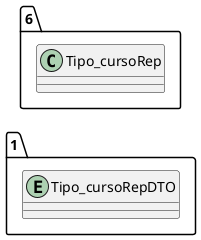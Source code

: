 @startuml 
allow_mixing
left to right direction
package "1"{
entity Tipo_cursoRepDTO

}
package "6"{
class Tipo_cursoRep
}
@enduml